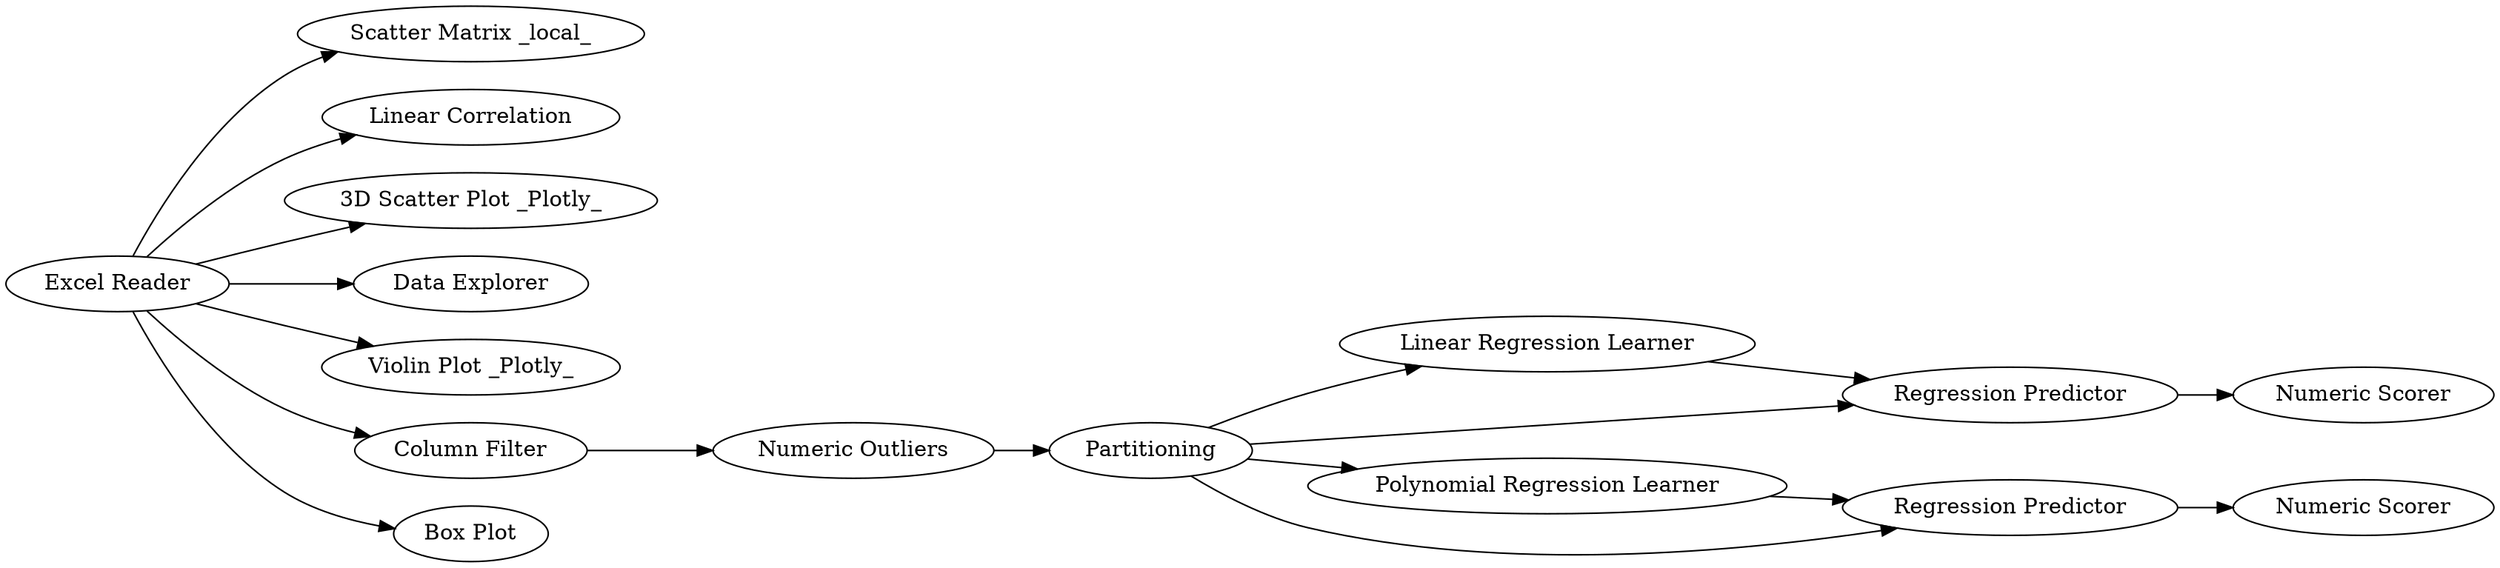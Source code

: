 digraph {
	"-2176900761270909388_23" [label="Linear Regression Learner"]
	"-2176900761270909388_3" [label="Scatter Matrix _local_"]
	"-2176900761270909388_30" [label="Linear Correlation"]
	"-2176900761270909388_37" [label="3D Scatter Plot _Plotly_"]
	"-2176900761270909388_4" [label="Data Explorer"]
	"-2176900761270909388_32" [label="Violin Plot _Plotly_"]
	"-2176900761270909388_28" [label="Regression Predictor"]
	"-2176900761270909388_27" [label="Numeric Scorer"]
	"-2176900761270909388_38" [label="Column Filter"]
	"-2176900761270909388_21" [label="Polynomial Regression Learner"]
	"-2176900761270909388_26" [label="Numeric Scorer"]
	"-2176900761270909388_41" [label="Numeric Outliers"]
	"-2176900761270909388_39" [label="Excel Reader"]
	"-2176900761270909388_24" [label="Regression Predictor"]
	"-2176900761270909388_19" [label=Partitioning]
	"-2176900761270909388_33" [label="Box Plot"]
	"-2176900761270909388_38" -> "-2176900761270909388_41"
	"-2176900761270909388_39" -> "-2176900761270909388_32"
	"-2176900761270909388_23" -> "-2176900761270909388_28"
	"-2176900761270909388_19" -> "-2176900761270909388_28"
	"-2176900761270909388_39" -> "-2176900761270909388_3"
	"-2176900761270909388_39" -> "-2176900761270909388_4"
	"-2176900761270909388_39" -> "-2176900761270909388_33"
	"-2176900761270909388_39" -> "-2176900761270909388_38"
	"-2176900761270909388_19" -> "-2176900761270909388_24"
	"-2176900761270909388_28" -> "-2176900761270909388_26"
	"-2176900761270909388_41" -> "-2176900761270909388_19"
	"-2176900761270909388_39" -> "-2176900761270909388_37"
	"-2176900761270909388_21" -> "-2176900761270909388_24"
	"-2176900761270909388_19" -> "-2176900761270909388_23"
	"-2176900761270909388_24" -> "-2176900761270909388_27"
	"-2176900761270909388_19" -> "-2176900761270909388_21"
	"-2176900761270909388_39" -> "-2176900761270909388_30"
	rankdir=LR
}

